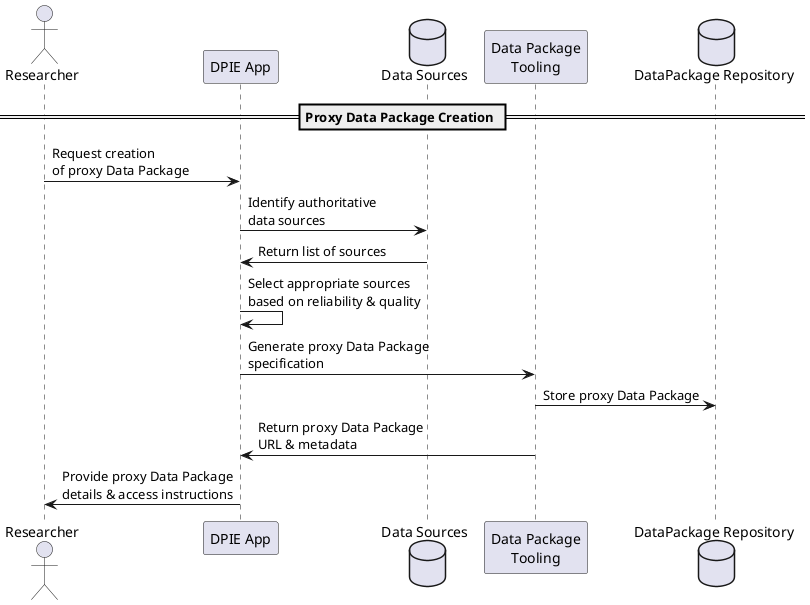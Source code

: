 @startuml
actor Researcher as res
participant "DPIE App" as app
database "Data Sources" as ds
participant "Data Package\nTooling" as dpt
database "DataPackage Repository" as dpr

== Proxy Data Package Creation ==
res -> app : Request creation\nof proxy Data Package
app -> ds : Identify authoritative\ndata sources
ds -> app : Return list of sources
app -> app : Select appropriate sources\nbased on reliability & quality
app -> dpt : Generate proxy Data Package\nspecification
dpt -> dpr : Store proxy Data Package
dpt -> app : Return proxy Data Package\nURL & metadata
app -> res : Provide proxy Data Package\ndetails & access instructions

@enduml
